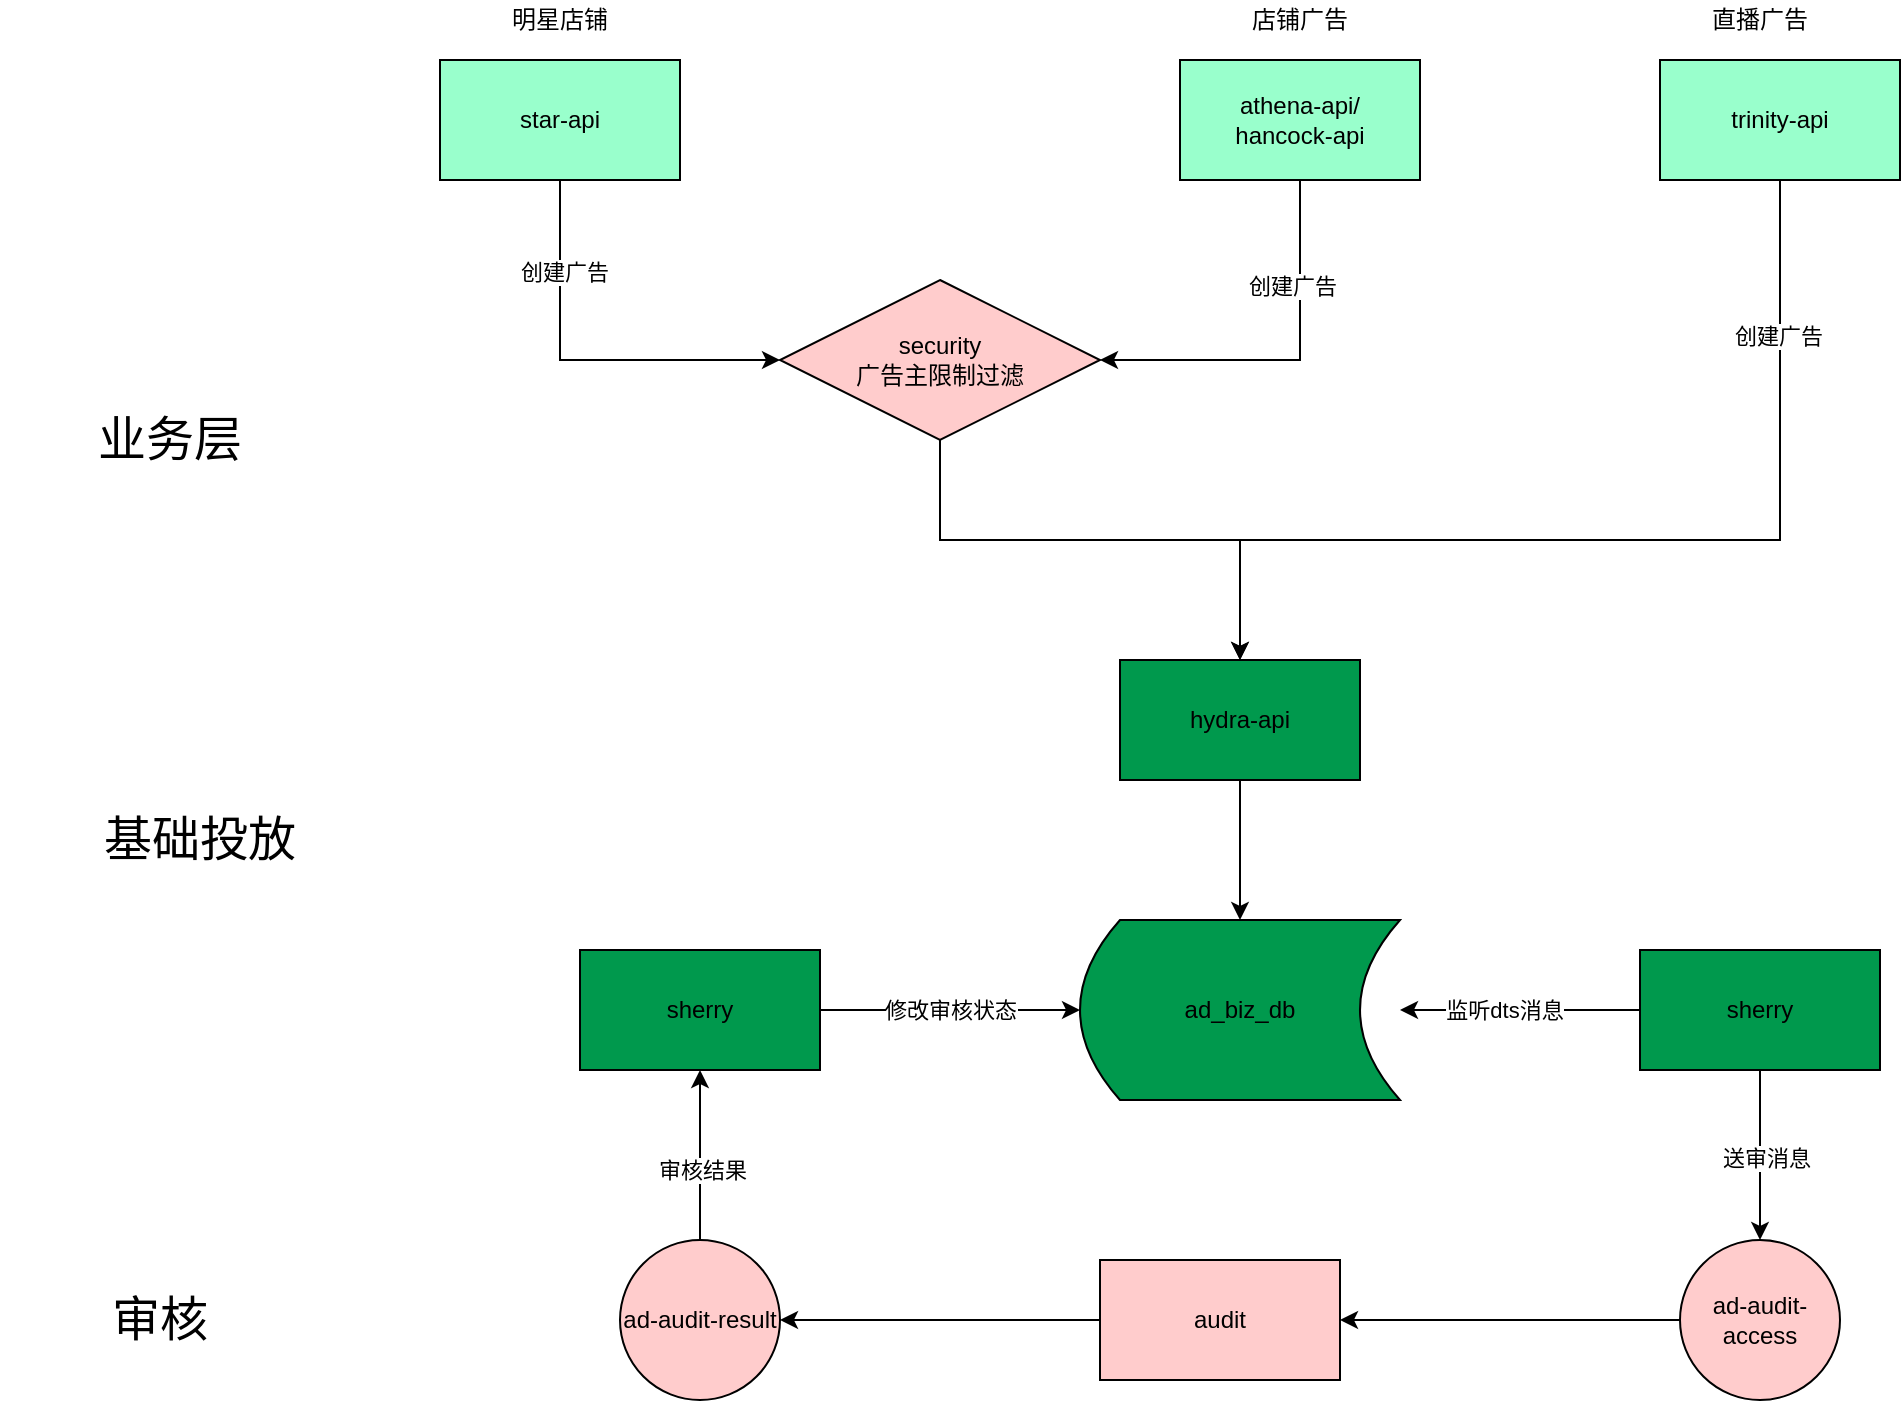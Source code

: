 <mxfile version="14.9.1" type="github">
  <diagram id="x5PDwKKHrCKikiH-rsKp" name="Page-1">
    <mxGraphModel dx="2505" dy="905" grid="1" gridSize="10" guides="1" tooltips="1" connect="1" arrows="1" fold="1" page="1" pageScale="1" pageWidth="827" pageHeight="1169" math="0" shadow="0">
      <root>
        <mxCell id="0" />
        <mxCell id="1" parent="0" />
        <mxCell id="5cufBf7cnaiTUng5m8nz-54" style="edgeStyle=orthogonalEdgeStyle;rounded=0;orthogonalLoop=1;jettySize=auto;html=1;exitX=0.5;exitY=1;exitDx=0;exitDy=0;entryX=0;entryY=0.5;entryDx=0;entryDy=0;fillColor=#00994D;" edge="1" parent="1" source="5cufBf7cnaiTUng5m8nz-1" target="5cufBf7cnaiTUng5m8nz-50">
          <mxGeometry relative="1" as="geometry" />
        </mxCell>
        <mxCell id="5cufBf7cnaiTUng5m8nz-55" value="创建广告" style="edgeLabel;html=1;align=center;verticalAlign=middle;resizable=0;points=[];" vertex="1" connectable="0" parent="5cufBf7cnaiTUng5m8nz-54">
          <mxGeometry x="-0.54" y="2" relative="1" as="geometry">
            <mxPoint as="offset" />
          </mxGeometry>
        </mxCell>
        <mxCell id="5cufBf7cnaiTUng5m8nz-1" value="star-api" style="rounded=0;whiteSpace=wrap;html=1;fillColor=#99FFCC;" vertex="1" parent="1">
          <mxGeometry x="-470" y="50" width="120" height="60" as="geometry" />
        </mxCell>
        <mxCell id="5cufBf7cnaiTUng5m8nz-6" style="edgeStyle=orthogonalEdgeStyle;rounded=0;orthogonalLoop=1;jettySize=auto;html=1;exitX=0.5;exitY=1;exitDx=0;exitDy=0;entryX=0.5;entryY=0;entryDx=0;entryDy=0;" edge="1" parent="1" source="5cufBf7cnaiTUng5m8nz-2" target="5cufBf7cnaiTUng5m8nz-4">
          <mxGeometry relative="1" as="geometry">
            <mxPoint x="-70" y="350" as="targetPoint" />
            <Array as="points">
              <mxPoint x="200" y="290" />
              <mxPoint x="-70" y="290" />
            </Array>
          </mxGeometry>
        </mxCell>
        <mxCell id="5cufBf7cnaiTUng5m8nz-57" value="创建广告" style="edgeLabel;html=1;align=center;verticalAlign=middle;resizable=0;points=[];" vertex="1" connectable="0" parent="5cufBf7cnaiTUng5m8nz-6">
          <mxGeometry x="-0.694" y="-1" relative="1" as="geometry">
            <mxPoint as="offset" />
          </mxGeometry>
        </mxCell>
        <mxCell id="5cufBf7cnaiTUng5m8nz-2" value="trinity-api" style="rounded=0;whiteSpace=wrap;html=1;fillColor=#99FFCC;" vertex="1" parent="1">
          <mxGeometry x="140" y="50" width="120" height="60" as="geometry" />
        </mxCell>
        <mxCell id="5cufBf7cnaiTUng5m8nz-52" style="edgeStyle=orthogonalEdgeStyle;rounded=0;orthogonalLoop=1;jettySize=auto;html=1;exitX=0.5;exitY=1;exitDx=0;exitDy=0;entryX=1;entryY=0.5;entryDx=0;entryDy=0;fillColor=#00994D;" edge="1" parent="1" source="5cufBf7cnaiTUng5m8nz-3" target="5cufBf7cnaiTUng5m8nz-50">
          <mxGeometry relative="1" as="geometry">
            <mxPoint x="-100" y="200" as="targetPoint" />
          </mxGeometry>
        </mxCell>
        <mxCell id="5cufBf7cnaiTUng5m8nz-56" value="创建广告" style="edgeLabel;html=1;align=center;verticalAlign=middle;resizable=0;points=[];" vertex="1" connectable="0" parent="5cufBf7cnaiTUng5m8nz-52">
          <mxGeometry x="-0.44" y="-4" relative="1" as="geometry">
            <mxPoint as="offset" />
          </mxGeometry>
        </mxCell>
        <mxCell id="5cufBf7cnaiTUng5m8nz-3" value="athena-api/&lt;br&gt;hancock-api" style="rounded=0;whiteSpace=wrap;html=1;fillColor=#99FFCC;" vertex="1" parent="1">
          <mxGeometry x="-100" y="50" width="120" height="60" as="geometry" />
        </mxCell>
        <mxCell id="5cufBf7cnaiTUng5m8nz-9" style="edgeStyle=orthogonalEdgeStyle;rounded=0;orthogonalLoop=1;jettySize=auto;html=1;exitX=0.5;exitY=1;exitDx=0;exitDy=0;entryX=0.5;entryY=0;entryDx=0;entryDy=0;fillColor=#00994D;" edge="1" parent="1" source="5cufBf7cnaiTUng5m8nz-4" target="5cufBf7cnaiTUng5m8nz-8">
          <mxGeometry relative="1" as="geometry" />
        </mxCell>
        <mxCell id="5cufBf7cnaiTUng5m8nz-4" value="hydra-api" style="rounded=0;whiteSpace=wrap;html=1;fillColor=#00994D;" vertex="1" parent="1">
          <mxGeometry x="-130" y="350" width="120" height="60" as="geometry" />
        </mxCell>
        <mxCell id="5cufBf7cnaiTUng5m8nz-8" value="ad_biz_db" style="shape=dataStorage;whiteSpace=wrap;html=1;fixedSize=1;fillColor=#00994D;" vertex="1" parent="1">
          <mxGeometry x="-150" y="480" width="160" height="90" as="geometry" />
        </mxCell>
        <mxCell id="5cufBf7cnaiTUng5m8nz-12" style="edgeStyle=orthogonalEdgeStyle;rounded=0;orthogonalLoop=1;jettySize=auto;html=1;fillColor=#00994D;" edge="1" parent="1" source="5cufBf7cnaiTUng5m8nz-11" target="5cufBf7cnaiTUng5m8nz-8">
          <mxGeometry relative="1" as="geometry" />
        </mxCell>
        <mxCell id="5cufBf7cnaiTUng5m8nz-14" value="监听dts消息" style="edgeLabel;html=1;align=center;verticalAlign=middle;resizable=0;points=[];fillColor=#00994D;" vertex="1" connectable="0" parent="5cufBf7cnaiTUng5m8nz-12">
          <mxGeometry x="0.133" relative="1" as="geometry">
            <mxPoint as="offset" />
          </mxGeometry>
        </mxCell>
        <mxCell id="5cufBf7cnaiTUng5m8nz-37" style="edgeStyle=orthogonalEdgeStyle;rounded=0;orthogonalLoop=1;jettySize=auto;html=1;exitX=0.5;exitY=1;exitDx=0;exitDy=0;entryX=0.5;entryY=0;entryDx=0;entryDy=0;" edge="1" parent="1" source="5cufBf7cnaiTUng5m8nz-11" target="5cufBf7cnaiTUng5m8nz-19">
          <mxGeometry relative="1" as="geometry" />
        </mxCell>
        <mxCell id="5cufBf7cnaiTUng5m8nz-38" value="送审消息" style="edgeLabel;html=1;align=center;verticalAlign=middle;resizable=0;points=[];fillColor=#00994D;" vertex="1" connectable="0" parent="5cufBf7cnaiTUng5m8nz-37">
          <mxGeometry x="0.038" y="3" relative="1" as="geometry">
            <mxPoint as="offset" />
          </mxGeometry>
        </mxCell>
        <mxCell id="5cufBf7cnaiTUng5m8nz-11" value="sherry" style="rounded=0;whiteSpace=wrap;html=1;fillColor=#00994D;" vertex="1" parent="1">
          <mxGeometry x="130" y="495" width="120" height="60" as="geometry" />
        </mxCell>
        <mxCell id="5cufBf7cnaiTUng5m8nz-15" value="明星店铺" style="text;html=1;strokeColor=none;fillColor=none;align=center;verticalAlign=middle;whiteSpace=wrap;rounded=0;" vertex="1" parent="1">
          <mxGeometry x="-440" y="20" width="60" height="20" as="geometry" />
        </mxCell>
        <mxCell id="5cufBf7cnaiTUng5m8nz-16" value="直播广告" style="text;html=1;strokeColor=none;fillColor=none;align=center;verticalAlign=middle;whiteSpace=wrap;rounded=0;" vertex="1" parent="1">
          <mxGeometry x="160" y="20" width="60" height="20" as="geometry" />
        </mxCell>
        <mxCell id="5cufBf7cnaiTUng5m8nz-18" value="店铺广告" style="text;html=1;strokeColor=none;fillColor=none;align=center;verticalAlign=middle;whiteSpace=wrap;rounded=0;" vertex="1" parent="1">
          <mxGeometry x="-70" y="20" width="60" height="20" as="geometry" />
        </mxCell>
        <mxCell id="5cufBf7cnaiTUng5m8nz-39" style="edgeStyle=orthogonalEdgeStyle;rounded=0;orthogonalLoop=1;jettySize=auto;html=1;entryX=1;entryY=0.5;entryDx=0;entryDy=0;fillColor=#FFCCCC;" edge="1" parent="1" source="5cufBf7cnaiTUng5m8nz-19" target="5cufBf7cnaiTUng5m8nz-25">
          <mxGeometry relative="1" as="geometry" />
        </mxCell>
        <mxCell id="5cufBf7cnaiTUng5m8nz-19" value="ad-audit-access" style="ellipse;whiteSpace=wrap;html=1;aspect=fixed;fillColor=#FFCCCC;" vertex="1" parent="1">
          <mxGeometry x="150" y="640" width="80" height="80" as="geometry" />
        </mxCell>
        <mxCell id="5cufBf7cnaiTUng5m8nz-32" value="" style="edgeStyle=orthogonalEdgeStyle;rounded=0;orthogonalLoop=1;jettySize=auto;html=1;" edge="1" parent="1" source="5cufBf7cnaiTUng5m8nz-22" target="5cufBf7cnaiTUng5m8nz-31">
          <mxGeometry relative="1" as="geometry" />
        </mxCell>
        <mxCell id="5cufBf7cnaiTUng5m8nz-35" value="审核结果" style="edgeLabel;html=1;align=center;verticalAlign=middle;resizable=0;points=[];fillColor=#00994D;" vertex="1" connectable="0" parent="5cufBf7cnaiTUng5m8nz-32">
          <mxGeometry x="-0.18" y="-1" relative="1" as="geometry">
            <mxPoint as="offset" />
          </mxGeometry>
        </mxCell>
        <mxCell id="5cufBf7cnaiTUng5m8nz-22" value="ad-audit-result" style="ellipse;whiteSpace=wrap;html=1;aspect=fixed;fillColor=#FFCCCC;" vertex="1" parent="1">
          <mxGeometry x="-380" y="640" width="80" height="80" as="geometry" />
        </mxCell>
        <mxCell id="5cufBf7cnaiTUng5m8nz-40" style="edgeStyle=orthogonalEdgeStyle;rounded=0;orthogonalLoop=1;jettySize=auto;html=1;exitX=0;exitY=0.5;exitDx=0;exitDy=0;entryX=1;entryY=0.5;entryDx=0;entryDy=0;fillColor=#FFCCCC;" edge="1" parent="1" source="5cufBf7cnaiTUng5m8nz-25" target="5cufBf7cnaiTUng5m8nz-22">
          <mxGeometry relative="1" as="geometry" />
        </mxCell>
        <mxCell id="5cufBf7cnaiTUng5m8nz-25" value="audit" style="rounded=0;whiteSpace=wrap;html=1;fillColor=#FFCCCC;" vertex="1" parent="1">
          <mxGeometry x="-140" y="650" width="120" height="60" as="geometry" />
        </mxCell>
        <mxCell id="5cufBf7cnaiTUng5m8nz-36" value="修改审核状态" style="edgeStyle=orthogonalEdgeStyle;rounded=0;orthogonalLoop=1;jettySize=auto;html=1;exitX=1;exitY=0.5;exitDx=0;exitDy=0;entryX=0;entryY=0.5;entryDx=0;entryDy=0;fillColor=#00994D;" edge="1" parent="1" source="5cufBf7cnaiTUng5m8nz-31" target="5cufBf7cnaiTUng5m8nz-8">
          <mxGeometry relative="1" as="geometry" />
        </mxCell>
        <mxCell id="5cufBf7cnaiTUng5m8nz-31" value="sherry" style="rounded=0;whiteSpace=wrap;html=1;fillColor=#00994D;" vertex="1" parent="1">
          <mxGeometry x="-400" y="495" width="120" height="60" as="geometry" />
        </mxCell>
        <mxCell id="5cufBf7cnaiTUng5m8nz-41" value="&lt;font style=&quot;font-size: 24px&quot;&gt;业务层&lt;/font&gt;" style="text;html=1;strokeColor=none;fillColor=none;align=center;verticalAlign=middle;whiteSpace=wrap;rounded=0;" vertex="1" parent="1">
          <mxGeometry x="-660" y="230" width="110" height="20" as="geometry" />
        </mxCell>
        <mxCell id="5cufBf7cnaiTUng5m8nz-42" value="&lt;font style=&quot;font-size: 24px&quot;&gt;基础投放&lt;/font&gt;" style="text;html=1;strokeColor=none;fillColor=none;align=center;verticalAlign=middle;whiteSpace=wrap;rounded=0;" vertex="1" parent="1">
          <mxGeometry x="-670" y="430" width="160" height="20" as="geometry" />
        </mxCell>
        <mxCell id="5cufBf7cnaiTUng5m8nz-43" value="&lt;font style=&quot;font-size: 24px&quot;&gt;审核&lt;/font&gt;" style="text;html=1;strokeColor=none;fillColor=none;align=center;verticalAlign=middle;whiteSpace=wrap;rounded=0;" vertex="1" parent="1">
          <mxGeometry x="-690" y="670" width="160" height="20" as="geometry" />
        </mxCell>
        <mxCell id="5cufBf7cnaiTUng5m8nz-51" style="edgeStyle=orthogonalEdgeStyle;rounded=0;orthogonalLoop=1;jettySize=auto;html=1;fillColor=#00994D;entryX=0.5;entryY=0;entryDx=0;entryDy=0;" edge="1" parent="1" source="5cufBf7cnaiTUng5m8nz-50" target="5cufBf7cnaiTUng5m8nz-4">
          <mxGeometry relative="1" as="geometry">
            <mxPoint x="-70" y="340" as="targetPoint" />
            <Array as="points">
              <mxPoint x="-220" y="290" />
              <mxPoint x="-70" y="290" />
            </Array>
          </mxGeometry>
        </mxCell>
        <mxCell id="5cufBf7cnaiTUng5m8nz-50" value="security&lt;br&gt;广告主限制过滤" style="rhombus;whiteSpace=wrap;html=1;fillColor=#FFCCCC;" vertex="1" parent="1">
          <mxGeometry x="-300" y="160" width="160" height="80" as="geometry" />
        </mxCell>
      </root>
    </mxGraphModel>
  </diagram>
</mxfile>
